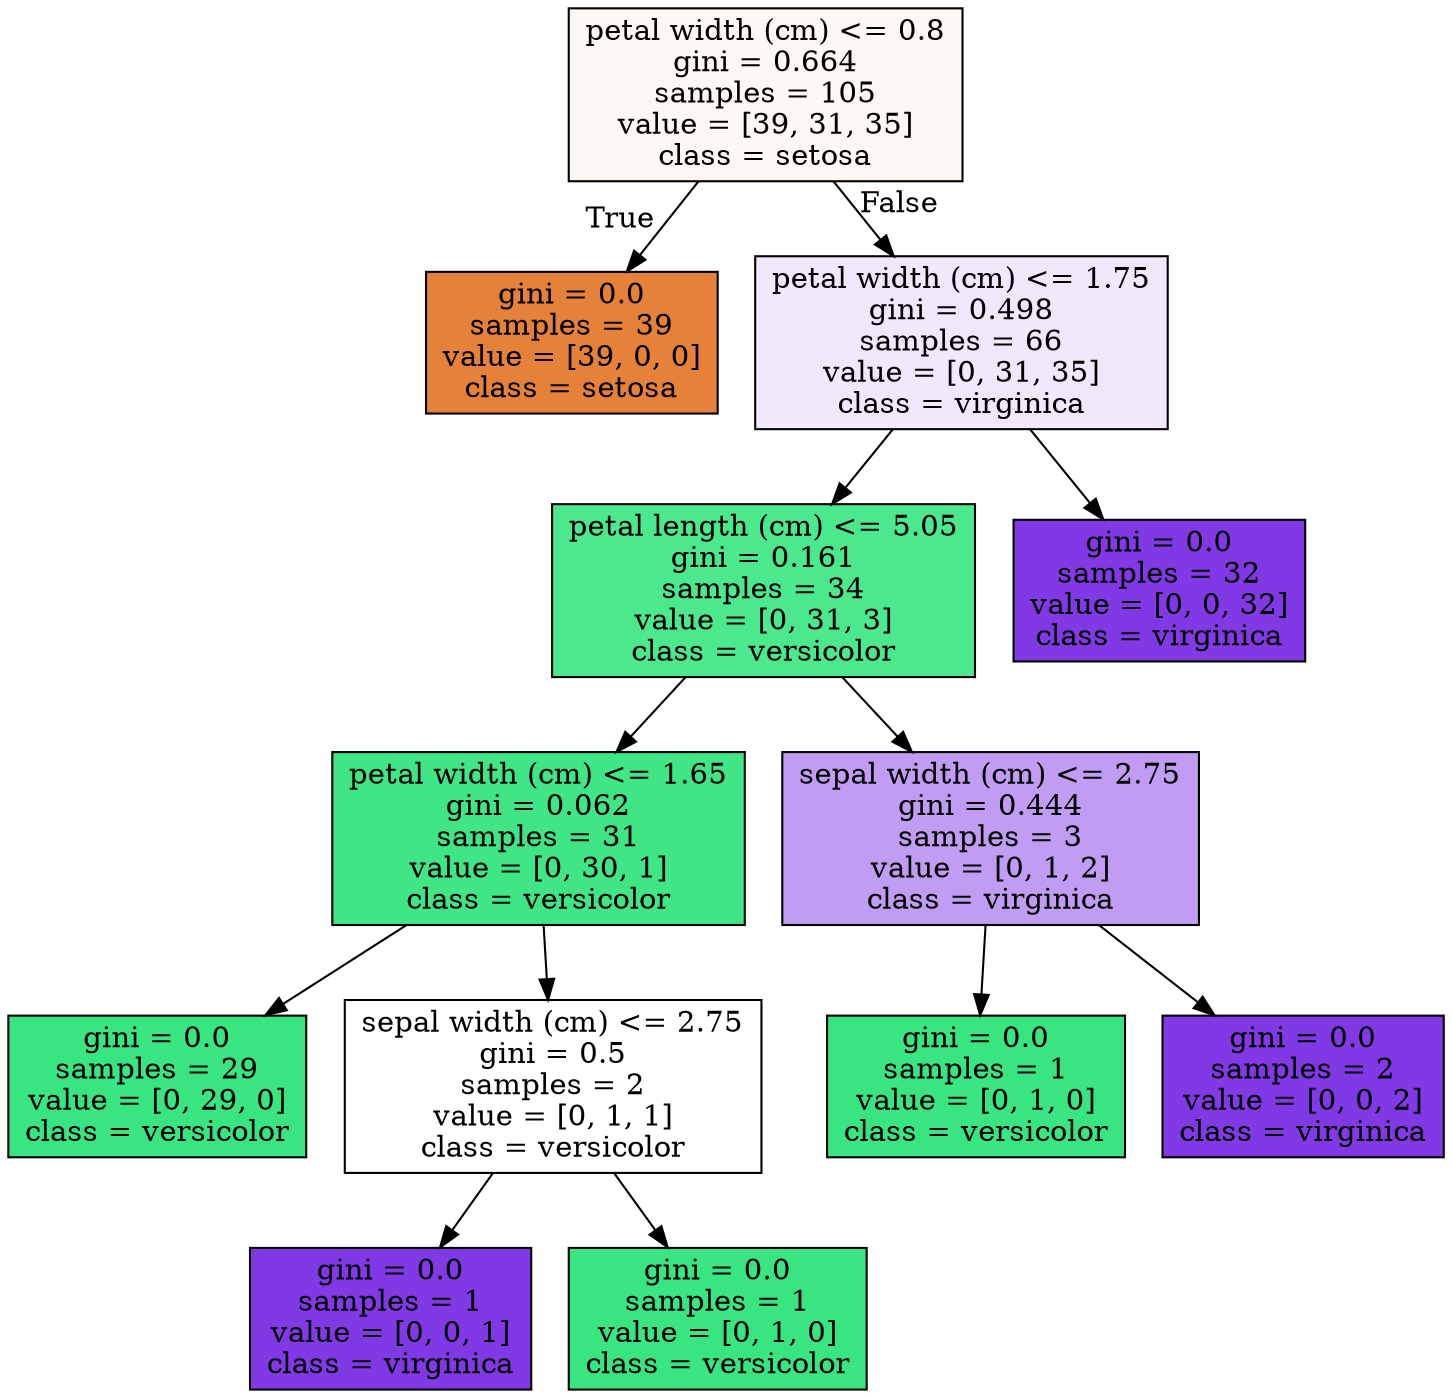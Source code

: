 digraph Tree {
node [shape=box, style="filled", color="black"] ;
0 [label="petal width (cm) <= 0.8\ngini = 0.664\nsamples = 105\nvalue = [39, 31, 35]\nclass = setosa", fillcolor="#fef8f4"] ;
1 [label="gini = 0.0\nsamples = 39\nvalue = [39, 0, 0]\nclass = setosa", fillcolor="#e58139"] ;
0 -> 1 [labeldistance=2.5, labelangle=45, headlabel="True"] ;
2 [label="petal width (cm) <= 1.75\ngini = 0.498\nsamples = 66\nvalue = [0, 31, 35]\nclass = virginica", fillcolor="#f1e8fc"] ;
0 -> 2 [labeldistance=2.5, labelangle=-45, headlabel="False"] ;
3 [label="petal length (cm) <= 5.05\ngini = 0.161\nsamples = 34\nvalue = [0, 31, 3]\nclass = versicolor", fillcolor="#4ce88d"] ;
2 -> 3 ;
4 [label="petal width (cm) <= 1.65\ngini = 0.062\nsamples = 31\nvalue = [0, 30, 1]\nclass = versicolor", fillcolor="#40e685"] ;
3 -> 4 ;
5 [label="gini = 0.0\nsamples = 29\nvalue = [0, 29, 0]\nclass = versicolor", fillcolor="#39e581"] ;
4 -> 5 ;
6 [label="sepal width (cm) <= 2.75\ngini = 0.5\nsamples = 2\nvalue = [0, 1, 1]\nclass = versicolor", fillcolor="#ffffff"] ;
4 -> 6 ;
7 [label="gini = 0.0\nsamples = 1\nvalue = [0, 0, 1]\nclass = virginica", fillcolor="#8139e5"] ;
6 -> 7 ;
8 [label="gini = 0.0\nsamples = 1\nvalue = [0, 1, 0]\nclass = versicolor", fillcolor="#39e581"] ;
6 -> 8 ;
9 [label="sepal width (cm) <= 2.75\ngini = 0.444\nsamples = 3\nvalue = [0, 1, 2]\nclass = virginica", fillcolor="#c09cf2"] ;
3 -> 9 ;
10 [label="gini = 0.0\nsamples = 1\nvalue = [0, 1, 0]\nclass = versicolor", fillcolor="#39e581"] ;
9 -> 10 ;
11 [label="gini = 0.0\nsamples = 2\nvalue = [0, 0, 2]\nclass = virginica", fillcolor="#8139e5"] ;
9 -> 11 ;
12 [label="gini = 0.0\nsamples = 32\nvalue = [0, 0, 32]\nclass = virginica", fillcolor="#8139e5"] ;
2 -> 12 ;
}